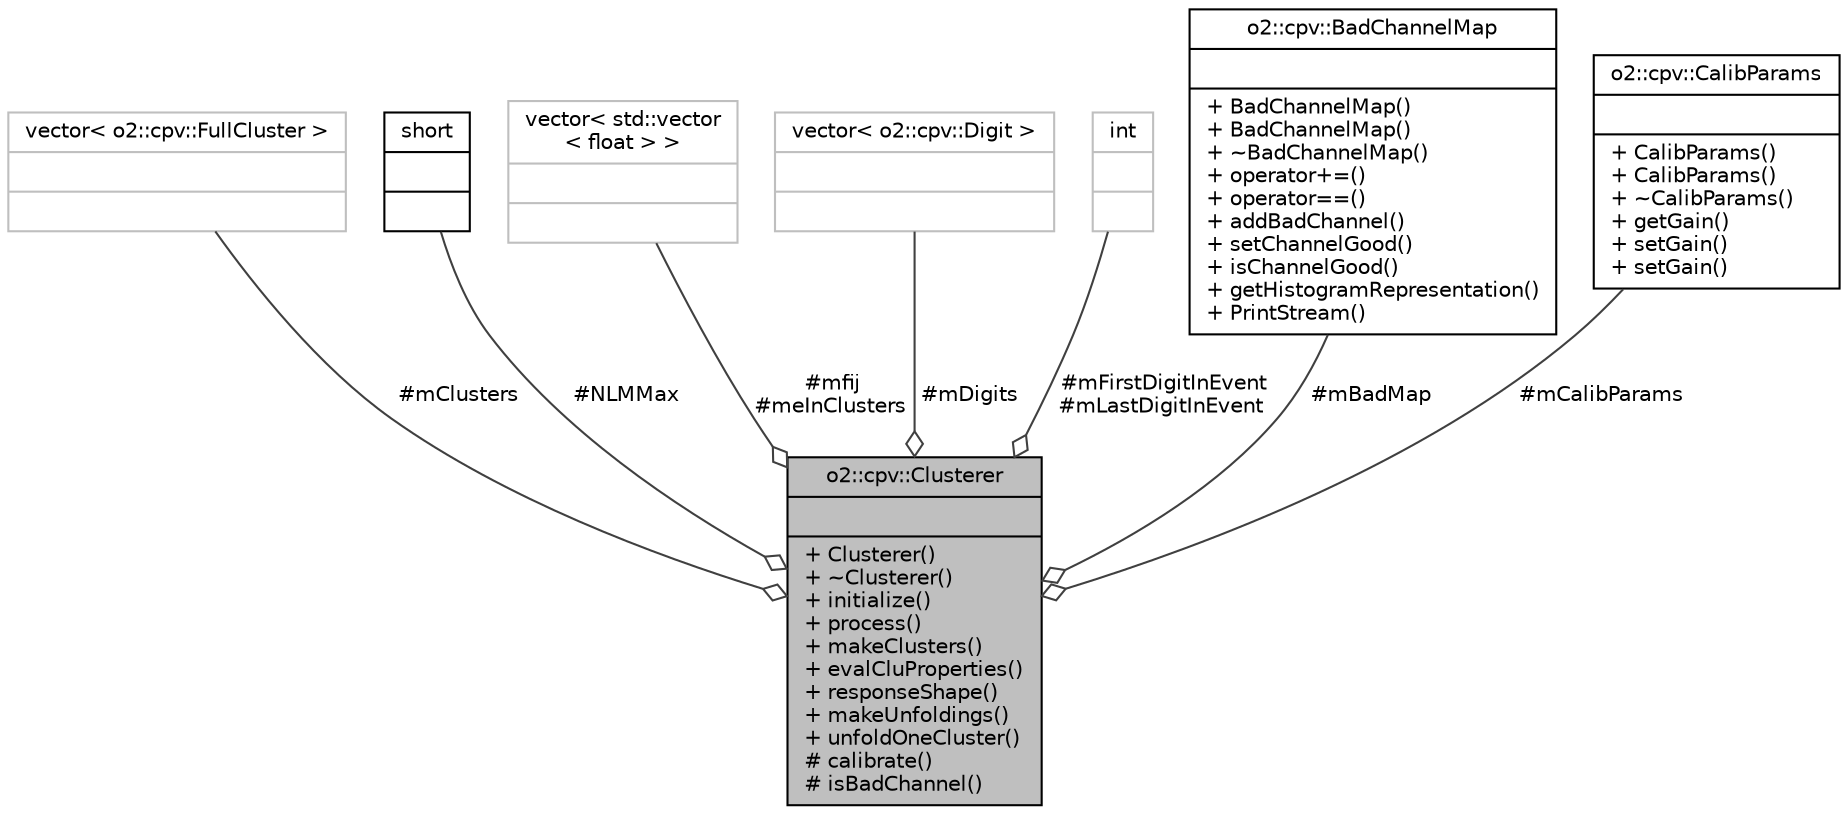 digraph "o2::cpv::Clusterer"
{
 // INTERACTIVE_SVG=YES
  bgcolor="transparent";
  edge [fontname="Helvetica",fontsize="10",labelfontname="Helvetica",labelfontsize="10"];
  node [fontname="Helvetica",fontsize="10",shape=record];
  Node1 [label="{o2::cpv::Clusterer\n||+ Clusterer()\l+ ~Clusterer()\l+ initialize()\l+ process()\l+ makeClusters()\l+ evalCluProperties()\l+ responseShape()\l+ makeUnfoldings()\l+ unfoldOneCluster()\l# calibrate()\l# isBadChannel()\l}",height=0.2,width=0.4,color="black", fillcolor="grey75", style="filled", fontcolor="black"];
  Node2 -> Node1 [color="grey25",fontsize="10",style="solid",label=" #mClusters" ,arrowhead="odiamond",fontname="Helvetica"];
  Node2 [label="{vector\< o2::cpv::FullCluster \>\n||}",height=0.2,width=0.4,color="grey75"];
  Node3 -> Node1 [color="grey25",fontsize="10",style="solid",label=" #NLMMax" ,arrowhead="odiamond",fontname="Helvetica"];
  Node3 [label="{short\n||}",height=0.2,width=0.4,color="black",URL="$dc/d10/classshort.html"];
  Node4 -> Node1 [color="grey25",fontsize="10",style="solid",label=" #mfij\n#meInClusters" ,arrowhead="odiamond",fontname="Helvetica"];
  Node4 [label="{vector\< std::vector\l\< float \> \>\n||}",height=0.2,width=0.4,color="grey75"];
  Node5 -> Node1 [color="grey25",fontsize="10",style="solid",label=" #mDigits" ,arrowhead="odiamond",fontname="Helvetica"];
  Node5 [label="{vector\< o2::cpv::Digit \>\n||}",height=0.2,width=0.4,color="grey75"];
  Node6 -> Node1 [color="grey25",fontsize="10",style="solid",label=" #mFirstDigitInEvent\n#mLastDigitInEvent" ,arrowhead="odiamond",fontname="Helvetica"];
  Node6 [label="{int\n||}",height=0.2,width=0.4,color="grey75"];
  Node7 -> Node1 [color="grey25",fontsize="10",style="solid",label=" #mBadMap" ,arrowhead="odiamond",fontname="Helvetica"];
  Node7 [label="{o2::cpv::BadChannelMap\n||+ BadChannelMap()\l+ BadChannelMap()\l+ ~BadChannelMap()\l+ operator+=()\l+ operator==()\l+ addBadChannel()\l+ setChannelGood()\l+ isChannelGood()\l+ getHistogramRepresentation()\l+ PrintStream()\l}",height=0.2,width=0.4,color="black",URL="$d3/dd0/classo2_1_1cpv_1_1BadChannelMap.html",tooltip="CCDB container for bad (masked) channels in CPV. "];
  Node8 -> Node1 [color="grey25",fontsize="10",style="solid",label=" #mCalibParams" ,arrowhead="odiamond",fontname="Helvetica"];
  Node8 [label="{o2::cpv::CalibParams\n||+ CalibParams()\l+ CalibParams()\l+ ~CalibParams()\l+ getGain()\l+ setGain()\l+ setGain()\l}",height=0.2,width=0.4,color="black",URL="$d3/df4/classo2_1_1cpv_1_1CalibParams.html"];
}
